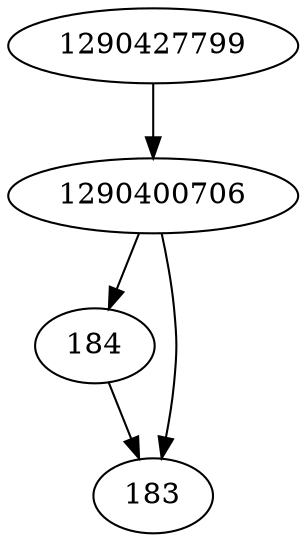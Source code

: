 strict digraph  {
184;
1290400706;
1290427799;
183;
184 -> 183;
1290400706 -> 183;
1290400706 -> 184;
1290427799 -> 1290400706;
}
